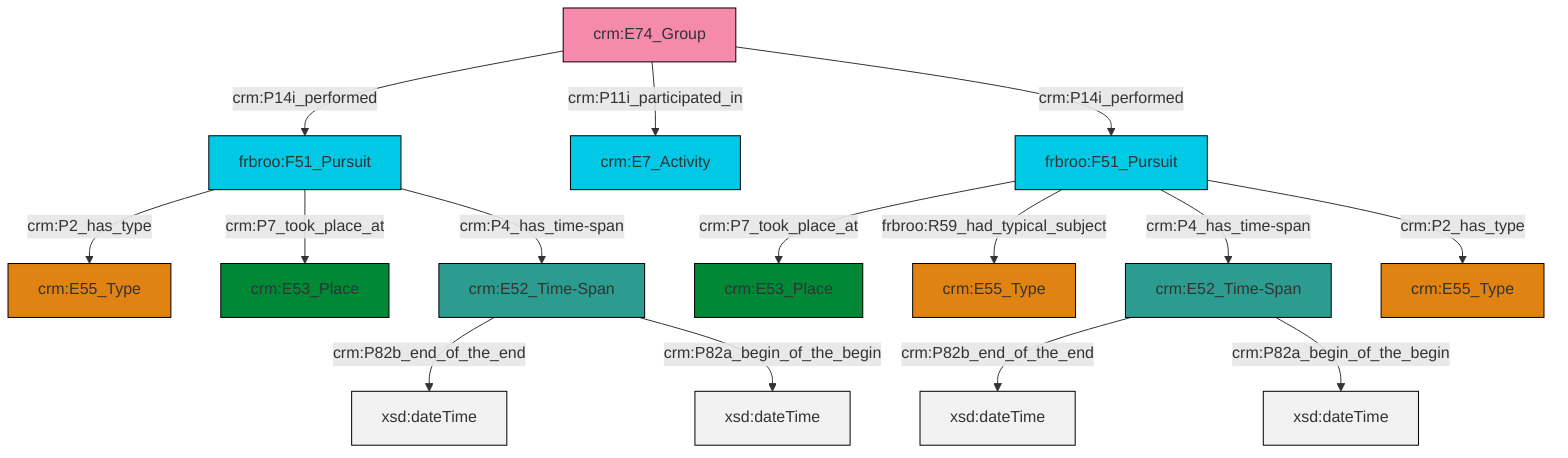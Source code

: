 graph TD
classDef Literal fill:#f2f2f2,stroke:#000000;
classDef CRM_Entity fill:#FFFFFF,stroke:#000000;
classDef Temporal_Entity fill:#00C9E6, stroke:#000000;
classDef Type fill:#E18312, stroke:#000000;
classDef Time-Span fill:#2C9C91, stroke:#000000;
classDef Appellation fill:#FFEB7F, stroke:#000000;
classDef Place fill:#008836, stroke:#000000;
classDef Persistent_Item fill:#B266B2, stroke:#000000;
classDef Conceptual_Object fill:#FFD700, stroke:#000000;
classDef Physical_Thing fill:#D2B48C, stroke:#000000;
classDef Actor fill:#f58aad, stroke:#000000;
classDef PC_Classes fill:#4ce600, stroke:#000000;
classDef Multi fill:#cccccc,stroke:#000000;

2["crm:E52_Time-Span"]:::Time-Span -->|crm:P82b_end_of_the_end| 3[xsd:dateTime]:::Literal
0["frbroo:F51_Pursuit"]:::Temporal_Entity -->|crm:P7_took_place_at| 14["crm:E53_Place"]:::Place
4["crm:E74_Group"]:::Actor -->|crm:P14i_performed| 8["frbroo:F51_Pursuit"]:::Temporal_Entity
0["frbroo:F51_Pursuit"]:::Temporal_Entity -->|frbroo:R59_had_typical_subject| 19["crm:E55_Type"]:::Type
10["crm:E52_Time-Span"]:::Time-Span -->|crm:P82b_end_of_the_end| 20[xsd:dateTime]:::Literal
4["crm:E74_Group"]:::Actor -->|crm:P11i_participated_in| 21["crm:E7_Activity"]:::Temporal_Entity
8["frbroo:F51_Pursuit"]:::Temporal_Entity -->|crm:P2_has_type| 12["crm:E55_Type"]:::Type
2["crm:E52_Time-Span"]:::Time-Span -->|crm:P82a_begin_of_the_begin| 24[xsd:dateTime]:::Literal
8["frbroo:F51_Pursuit"]:::Temporal_Entity -->|crm:P7_took_place_at| 16["crm:E53_Place"]:::Place
0["frbroo:F51_Pursuit"]:::Temporal_Entity -->|crm:P4_has_time-span| 2["crm:E52_Time-Span"]:::Time-Span
10["crm:E52_Time-Span"]:::Time-Span -->|crm:P82a_begin_of_the_begin| 26[xsd:dateTime]:::Literal
4["crm:E74_Group"]:::Actor -->|crm:P14i_performed| 0["frbroo:F51_Pursuit"]:::Temporal_Entity
8["frbroo:F51_Pursuit"]:::Temporal_Entity -->|crm:P4_has_time-span| 10["crm:E52_Time-Span"]:::Time-Span
0["frbroo:F51_Pursuit"]:::Temporal_Entity -->|crm:P2_has_type| 6["crm:E55_Type"]:::Type